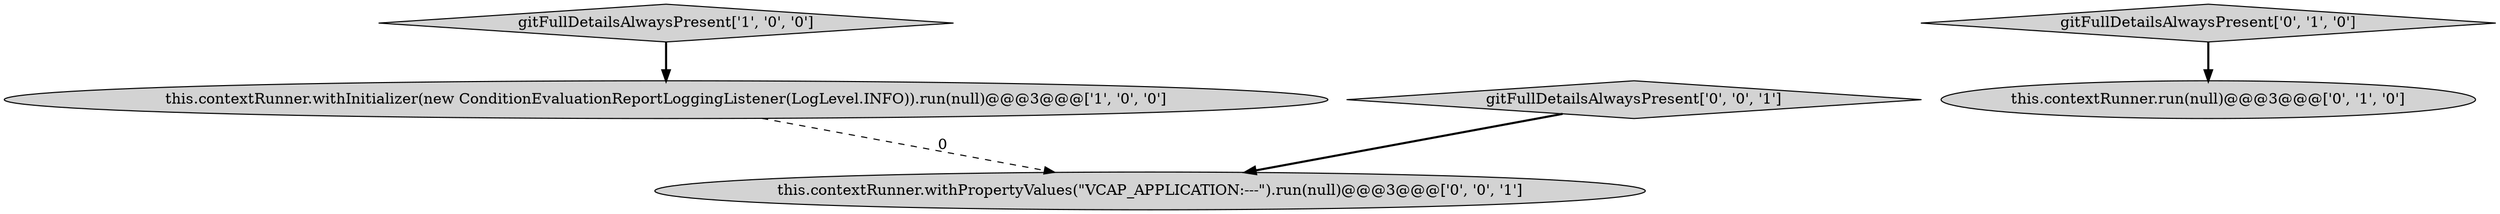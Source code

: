 digraph {
5 [style = filled, label = "this.contextRunner.withPropertyValues(\"VCAP_APPLICATION:---\").run(null)@@@3@@@['0', '0', '1']", fillcolor = lightgray, shape = ellipse image = "AAA0AAABBB3BBB"];
0 [style = filled, label = "this.contextRunner.withInitializer(new ConditionEvaluationReportLoggingListener(LogLevel.INFO)).run(null)@@@3@@@['1', '0', '0']", fillcolor = lightgray, shape = ellipse image = "AAA0AAABBB1BBB"];
2 [style = filled, label = "this.contextRunner.run(null)@@@3@@@['0', '1', '0']", fillcolor = lightgray, shape = ellipse image = "AAA0AAABBB2BBB"];
4 [style = filled, label = "gitFullDetailsAlwaysPresent['0', '0', '1']", fillcolor = lightgray, shape = diamond image = "AAA0AAABBB3BBB"];
3 [style = filled, label = "gitFullDetailsAlwaysPresent['0', '1', '0']", fillcolor = lightgray, shape = diamond image = "AAA0AAABBB2BBB"];
1 [style = filled, label = "gitFullDetailsAlwaysPresent['1', '0', '0']", fillcolor = lightgray, shape = diamond image = "AAA0AAABBB1BBB"];
0->5 [style = dashed, label="0"];
4->5 [style = bold, label=""];
1->0 [style = bold, label=""];
3->2 [style = bold, label=""];
}
